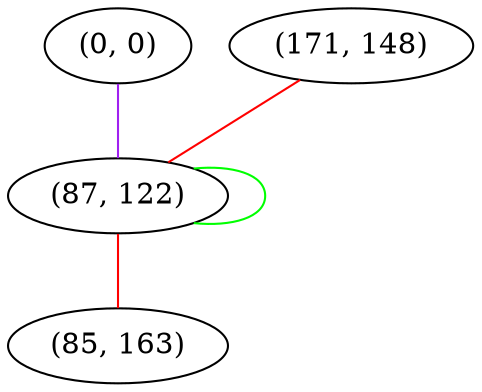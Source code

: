 graph "" {
"(0, 0)";
"(171, 148)";
"(87, 122)";
"(85, 163)";
"(0, 0)" -- "(87, 122)"  [color=purple, key=0, weight=4];
"(171, 148)" -- "(87, 122)"  [color=red, key=0, weight=1];
"(87, 122)" -- "(87, 122)"  [color=green, key=0, weight=2];
"(87, 122)" -- "(85, 163)"  [color=red, key=0, weight=1];
}
